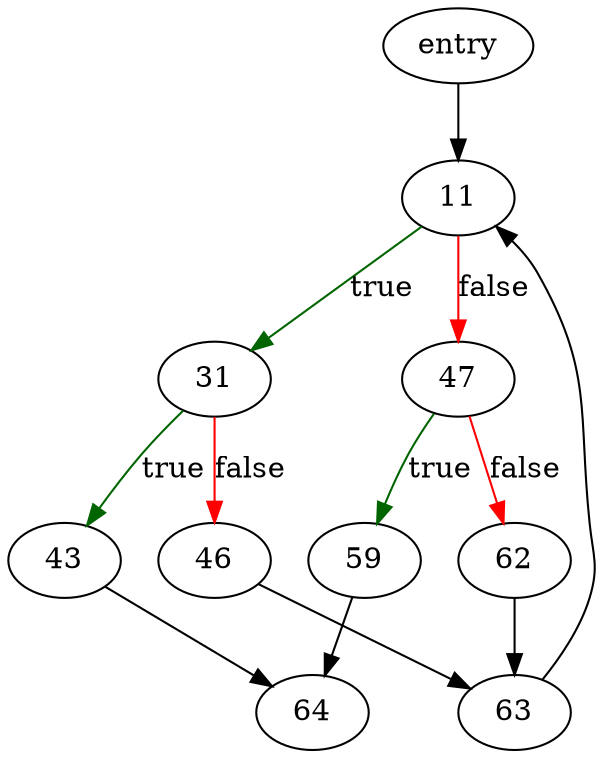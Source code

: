 digraph "vdbeSorterMerge" {
	// Node definitions.
	3 [label=entry];
	11;
	31;
	43;
	46;
	47;
	59;
	62;
	63;
	64;

	// Edge definitions.
	3 -> 11;
	11 -> 31 [
		color=darkgreen
		label=true
	];
	11 -> 47 [
		color=red
		label=false
	];
	31 -> 43 [
		color=darkgreen
		label=true
	];
	31 -> 46 [
		color=red
		label=false
	];
	43 -> 64;
	46 -> 63;
	47 -> 59 [
		color=darkgreen
		label=true
	];
	47 -> 62 [
		color=red
		label=false
	];
	59 -> 64;
	62 -> 63;
	63 -> 11;
}